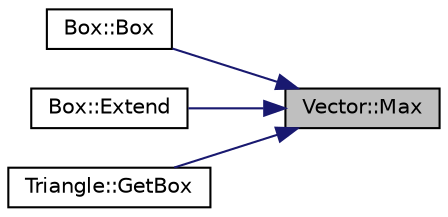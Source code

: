 digraph "Vector::Max"
{
 // LATEX_PDF_SIZE
  edge [fontname="Helvetica",fontsize="10",labelfontname="Helvetica",labelfontsize="10"];
  node [fontname="Helvetica",fontsize="10",shape=record];
  rankdir="RL";
  Node1 [label="Vector::Max",height=0.2,width=0.4,color="black", fillcolor="grey75", style="filled", fontcolor="black",tooltip="Return a vector with coordinates set to the maximum coordinates of the two argument vectors."];
  Node1 -> Node2 [dir="back",color="midnightblue",fontsize="10",style="solid",fontname="Helvetica"];
  Node2 [label="Box::Box",height=0.2,width=0.4,color="black", fillcolor="white", style="filled",URL="$class_box.html#a0a7c6f0b0405db01518bb3201b00c9a2",tooltip="Create a box embedding two boxes."];
  Node1 -> Node3 [dir="back",color="midnightblue",fontsize="10",style="solid",fontname="Helvetica"];
  Node3 [label="Box::Extend",height=0.2,width=0.4,color="black", fillcolor="white", style="filled",URL="$class_box.html#a8564a726852870e8db130a04d068f436",tooltip="Extend the limits of the box given a point."];
  Node1 -> Node4 [dir="back",color="midnightblue",fontsize="10",style="solid",fontname="Helvetica"];
  Node4 [label="Triangle::GetBox",height=0.2,width=0.4,color="black", fillcolor="white", style="filled",URL="$class_triangle.html#a6f2fee2fe67859253386fd8d1ed52401",tooltip="Computes the axis aligned box enclosing the triangle."];
}
